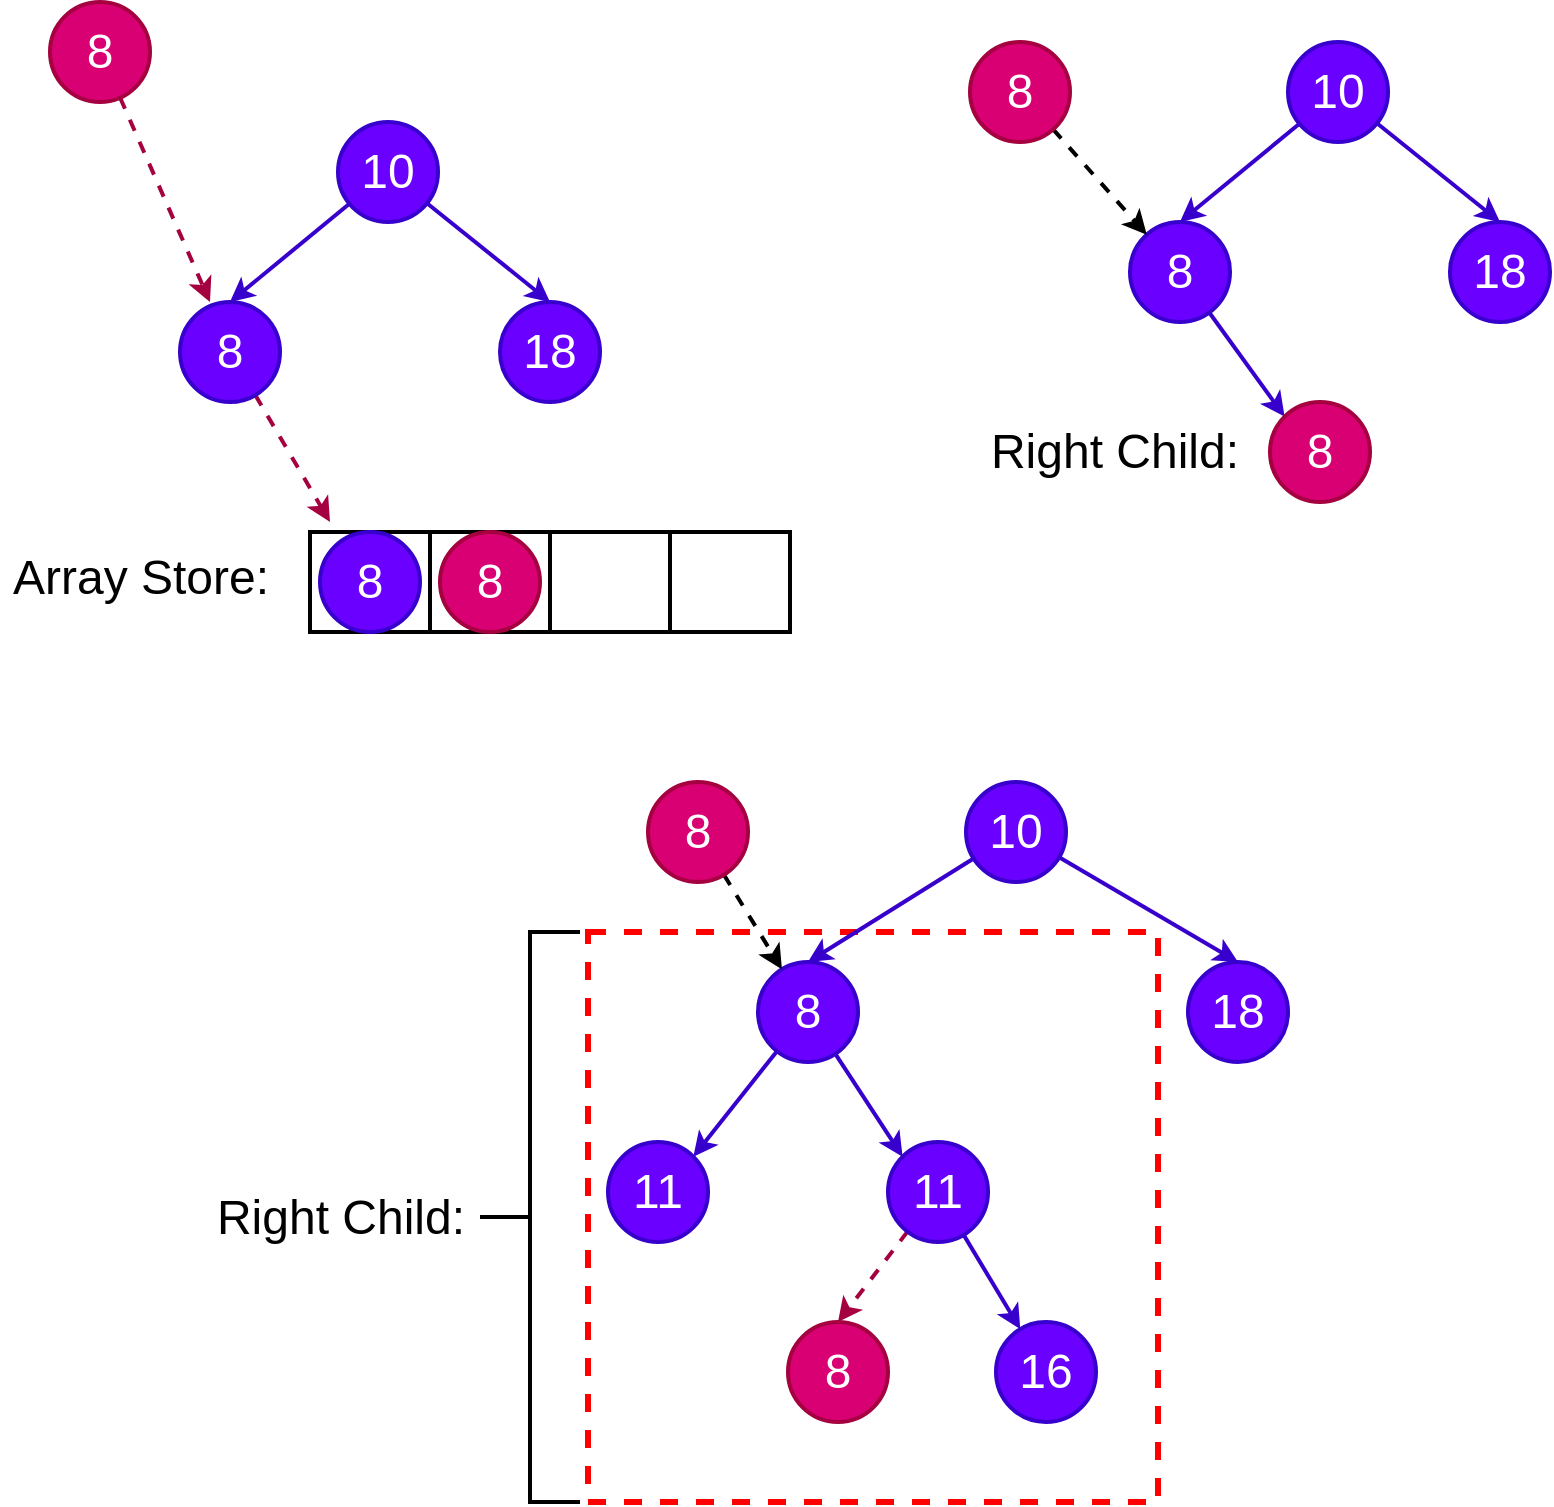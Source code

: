 <mxfile version="18.0.5" type="github">
  <diagram id="hU3i6fWzoo7rIiGHHxDo" name="第 1 页">
    <mxGraphModel dx="851" dy="636" grid="1" gridSize="10" guides="1" tooltips="1" connect="1" arrows="1" fold="1" page="1" pageScale="1" pageWidth="827" pageHeight="1169" math="0" shadow="0">
      <root>
        <mxCell id="0" />
        <mxCell id="1" parent="0" />
        <mxCell id="ufdd-dpepaknSzraolqv-51" value="" style="whiteSpace=wrap;html=1;aspect=fixed;fontSize=24;strokeWidth=3;fillColor=none;strokeColor=#FF0000;dashed=1;" vertex="1" parent="1">
          <mxGeometry x="459" y="505" width="285" height="285" as="geometry" />
        </mxCell>
        <mxCell id="ufdd-dpepaknSzraolqv-4" style="rounded=0;orthogonalLoop=1;jettySize=auto;html=1;entryX=0.5;entryY=0;entryDx=0;entryDy=0;fontSize=24;fillColor=#6a00ff;strokeColor=#3700CC;strokeWidth=2;" edge="1" parent="1" source="ufdd-dpepaknSzraolqv-1" target="ufdd-dpepaknSzraolqv-2">
          <mxGeometry relative="1" as="geometry" />
        </mxCell>
        <mxCell id="ufdd-dpepaknSzraolqv-5" style="rounded=0;orthogonalLoop=1;jettySize=auto;html=1;entryX=0.5;entryY=0;entryDx=0;entryDy=0;fontSize=24;fillColor=#6a00ff;strokeColor=#3700CC;strokeWidth=2;" edge="1" parent="1" source="ufdd-dpepaknSzraolqv-1" target="ufdd-dpepaknSzraolqv-3">
          <mxGeometry relative="1" as="geometry" />
        </mxCell>
        <mxCell id="ufdd-dpepaknSzraolqv-1" value="&lt;font style=&quot;font-size: 24px;&quot;&gt;10&lt;/font&gt;" style="ellipse;whiteSpace=wrap;html=1;aspect=fixed;fillColor=#6a00ff;fontColor=#ffffff;strokeColor=#3700CC;strokeWidth=2;" vertex="1" parent="1">
          <mxGeometry x="334" y="100" width="50" height="50" as="geometry" />
        </mxCell>
        <mxCell id="ufdd-dpepaknSzraolqv-10" style="edgeStyle=none;rounded=0;orthogonalLoop=1;jettySize=auto;html=1;dashed=1;fontSize=24;strokeWidth=2;fillColor=#d80073;strokeColor=#A50040;" edge="1" parent="1" source="ufdd-dpepaknSzraolqv-2">
          <mxGeometry relative="1" as="geometry">
            <mxPoint x="330" y="300" as="targetPoint" />
          </mxGeometry>
        </mxCell>
        <mxCell id="ufdd-dpepaknSzraolqv-2" value="&lt;span style=&quot;font-size: 24px;&quot;&gt;8&lt;/span&gt;" style="ellipse;whiteSpace=wrap;html=1;aspect=fixed;fillColor=#6a00ff;fontColor=#ffffff;strokeColor=#3700CC;strokeWidth=2;" vertex="1" parent="1">
          <mxGeometry x="255" y="190" width="50" height="50" as="geometry" />
        </mxCell>
        <mxCell id="ufdd-dpepaknSzraolqv-3" value="&lt;font style=&quot;font-size: 24px;&quot;&gt;18&lt;/font&gt;" style="ellipse;whiteSpace=wrap;html=1;aspect=fixed;fillColor=#6a00ff;fontColor=#ffffff;strokeColor=#3700CC;strokeWidth=2;" vertex="1" parent="1">
          <mxGeometry x="415" y="190" width="50" height="50" as="geometry" />
        </mxCell>
        <mxCell id="ufdd-dpepaknSzraolqv-8" style="edgeStyle=none;rounded=0;orthogonalLoop=1;jettySize=auto;html=1;entryX=0.3;entryY=0;entryDx=0;entryDy=0;entryPerimeter=0;fontSize=24;strokeWidth=2;dashed=1;fillColor=#d80073;strokeColor=#A50040;" edge="1" parent="1" source="ufdd-dpepaknSzraolqv-6" target="ufdd-dpepaknSzraolqv-2">
          <mxGeometry relative="1" as="geometry" />
        </mxCell>
        <mxCell id="ufdd-dpepaknSzraolqv-6" value="&lt;span style=&quot;font-size: 24px;&quot;&gt;8&lt;/span&gt;" style="ellipse;whiteSpace=wrap;html=1;aspect=fixed;fillColor=#d80073;fontColor=#ffffff;strokeColor=#A50040;strokeWidth=2;" vertex="1" parent="1">
          <mxGeometry x="190" y="40" width="50" height="50" as="geometry" />
        </mxCell>
        <mxCell id="ufdd-dpepaknSzraolqv-7" value="Array Store:" style="text;html=1;align=center;verticalAlign=middle;resizable=0;points=[];autosize=1;strokeColor=none;fillColor=none;fontSize=24;" vertex="1" parent="1">
          <mxGeometry x="165" y="313" width="140" height="30" as="geometry" />
        </mxCell>
        <mxCell id="ufdd-dpepaknSzraolqv-15" value="" style="group" vertex="1" connectable="0" parent="1">
          <mxGeometry x="320" y="305" width="240" height="50" as="geometry" />
        </mxCell>
        <mxCell id="ufdd-dpepaknSzraolqv-11" value="" style="rounded=0;whiteSpace=wrap;html=1;fontSize=24;strokeWidth=2;" vertex="1" parent="ufdd-dpepaknSzraolqv-15">
          <mxGeometry width="60" height="50" as="geometry" />
        </mxCell>
        <mxCell id="ufdd-dpepaknSzraolqv-12" value="" style="rounded=0;whiteSpace=wrap;html=1;fontSize=24;strokeWidth=2;" vertex="1" parent="ufdd-dpepaknSzraolqv-15">
          <mxGeometry x="60" width="60" height="50" as="geometry" />
        </mxCell>
        <mxCell id="ufdd-dpepaknSzraolqv-13" value="" style="rounded=0;whiteSpace=wrap;html=1;fontSize=24;strokeWidth=2;" vertex="1" parent="ufdd-dpepaknSzraolqv-15">
          <mxGeometry x="120" width="60" height="50" as="geometry" />
        </mxCell>
        <mxCell id="ufdd-dpepaknSzraolqv-14" value="" style="rounded=0;whiteSpace=wrap;html=1;fontSize=24;strokeWidth=2;" vertex="1" parent="ufdd-dpepaknSzraolqv-15">
          <mxGeometry x="180" width="60" height="50" as="geometry" />
        </mxCell>
        <mxCell id="ufdd-dpepaknSzraolqv-16" value="&lt;span style=&quot;font-size: 24px;&quot;&gt;8&lt;/span&gt;" style="ellipse;whiteSpace=wrap;html=1;aspect=fixed;fillColor=#d80073;fontColor=#ffffff;strokeColor=#A50040;strokeWidth=2;" vertex="1" parent="ufdd-dpepaknSzraolqv-15">
          <mxGeometry x="65" width="50" height="50" as="geometry" />
        </mxCell>
        <mxCell id="ufdd-dpepaknSzraolqv-32" value="&lt;span style=&quot;font-size: 24px;&quot;&gt;8&lt;/span&gt;" style="ellipse;whiteSpace=wrap;html=1;aspect=fixed;fillColor=#6a00ff;fontColor=#ffffff;strokeColor=#3700CC;strokeWidth=2;" vertex="1" parent="ufdd-dpepaknSzraolqv-15">
          <mxGeometry x="5" width="50" height="50" as="geometry" />
        </mxCell>
        <mxCell id="ufdd-dpepaknSzraolqv-17" style="rounded=0;orthogonalLoop=1;jettySize=auto;html=1;entryX=0.5;entryY=0;entryDx=0;entryDy=0;fontSize=24;fillColor=#6a00ff;strokeColor=#3700CC;strokeWidth=2;" edge="1" parent="1" source="ufdd-dpepaknSzraolqv-19" target="ufdd-dpepaknSzraolqv-20">
          <mxGeometry relative="1" as="geometry" />
        </mxCell>
        <mxCell id="ufdd-dpepaknSzraolqv-18" style="rounded=0;orthogonalLoop=1;jettySize=auto;html=1;entryX=0.5;entryY=0;entryDx=0;entryDy=0;fontSize=24;fillColor=#6a00ff;strokeColor=#3700CC;strokeWidth=2;" edge="1" parent="1" source="ufdd-dpepaknSzraolqv-19" target="ufdd-dpepaknSzraolqv-21">
          <mxGeometry relative="1" as="geometry" />
        </mxCell>
        <mxCell id="ufdd-dpepaknSzraolqv-19" value="&lt;font style=&quot;font-size: 24px;&quot;&gt;10&lt;/font&gt;" style="ellipse;whiteSpace=wrap;html=1;aspect=fixed;fillColor=#6a00ff;fontColor=#ffffff;strokeColor=#3700CC;strokeWidth=2;" vertex="1" parent="1">
          <mxGeometry x="809" y="60" width="50" height="50" as="geometry" />
        </mxCell>
        <mxCell id="ufdd-dpepaknSzraolqv-28" style="edgeStyle=none;rounded=0;orthogonalLoop=1;jettySize=auto;html=1;entryX=0;entryY=0;entryDx=0;entryDy=0;fontSize=24;strokeWidth=2;fillColor=#6a00ff;strokeColor=#3700CC;" edge="1" parent="1" source="ufdd-dpepaknSzraolqv-20" target="ufdd-dpepaknSzraolqv-27">
          <mxGeometry relative="1" as="geometry" />
        </mxCell>
        <mxCell id="ufdd-dpepaknSzraolqv-20" value="&lt;span style=&quot;font-size: 24px;&quot;&gt;8&lt;/span&gt;" style="ellipse;whiteSpace=wrap;html=1;aspect=fixed;fillColor=#6a00ff;fontColor=#ffffff;strokeColor=#3700CC;strokeWidth=2;" vertex="1" parent="1">
          <mxGeometry x="730" y="150" width="50" height="50" as="geometry" />
        </mxCell>
        <mxCell id="ufdd-dpepaknSzraolqv-21" value="&lt;font style=&quot;font-size: 24px;&quot;&gt;18&lt;/font&gt;" style="ellipse;whiteSpace=wrap;html=1;aspect=fixed;fillColor=#6a00ff;fontColor=#ffffff;strokeColor=#3700CC;strokeWidth=2;" vertex="1" parent="1">
          <mxGeometry x="890" y="150" width="50" height="50" as="geometry" />
        </mxCell>
        <mxCell id="ufdd-dpepaknSzraolqv-27" value="&lt;span style=&quot;font-size: 24px;&quot;&gt;8&lt;/span&gt;" style="ellipse;whiteSpace=wrap;html=1;aspect=fixed;fillColor=#d80073;fontColor=#ffffff;strokeColor=#A50040;strokeWidth=2;" vertex="1" parent="1">
          <mxGeometry x="800" y="240" width="50" height="50" as="geometry" />
        </mxCell>
        <mxCell id="ufdd-dpepaknSzraolqv-30" style="edgeStyle=none;rounded=0;orthogonalLoop=1;jettySize=auto;html=1;dashed=1;fontSize=24;strokeWidth=2;" edge="1" parent="1" source="ufdd-dpepaknSzraolqv-29" target="ufdd-dpepaknSzraolqv-20">
          <mxGeometry relative="1" as="geometry" />
        </mxCell>
        <mxCell id="ufdd-dpepaknSzraolqv-29" value="&lt;span style=&quot;font-size: 24px;&quot;&gt;8&lt;/span&gt;" style="ellipse;whiteSpace=wrap;html=1;aspect=fixed;fillColor=#d80073;fontColor=#ffffff;strokeColor=#A50040;strokeWidth=2;" vertex="1" parent="1">
          <mxGeometry x="650" y="60" width="50" height="50" as="geometry" />
        </mxCell>
        <mxCell id="ufdd-dpepaknSzraolqv-31" value="Right Child:" style="text;html=1;align=center;verticalAlign=middle;resizable=0;points=[];autosize=1;strokeColor=none;fillColor=none;fontSize=24;" vertex="1" parent="1">
          <mxGeometry x="652" y="250" width="140" height="30" as="geometry" />
        </mxCell>
        <mxCell id="ufdd-dpepaknSzraolqv-33" style="rounded=0;orthogonalLoop=1;jettySize=auto;html=1;entryX=0.5;entryY=0;entryDx=0;entryDy=0;fontSize=24;fillColor=#6a00ff;strokeColor=#3700CC;strokeWidth=2;" edge="1" parent="1" source="ufdd-dpepaknSzraolqv-35" target="ufdd-dpepaknSzraolqv-37">
          <mxGeometry relative="1" as="geometry" />
        </mxCell>
        <mxCell id="ufdd-dpepaknSzraolqv-34" style="rounded=0;orthogonalLoop=1;jettySize=auto;html=1;entryX=0.5;entryY=0;entryDx=0;entryDy=0;fontSize=24;fillColor=#6a00ff;strokeColor=#3700CC;strokeWidth=2;" edge="1" parent="1" source="ufdd-dpepaknSzraolqv-35" target="ufdd-dpepaknSzraolqv-38">
          <mxGeometry relative="1" as="geometry" />
        </mxCell>
        <mxCell id="ufdd-dpepaknSzraolqv-35" value="&lt;font style=&quot;font-size: 24px;&quot;&gt;10&lt;/font&gt;" style="ellipse;whiteSpace=wrap;html=1;aspect=fixed;fillColor=#6a00ff;fontColor=#ffffff;strokeColor=#3700CC;strokeWidth=2;" vertex="1" parent="1">
          <mxGeometry x="648" y="430" width="50" height="50" as="geometry" />
        </mxCell>
        <mxCell id="ufdd-dpepaknSzraolqv-36" style="edgeStyle=none;rounded=0;orthogonalLoop=1;jettySize=auto;html=1;entryX=0;entryY=0;entryDx=0;entryDy=0;fontSize=24;strokeWidth=2;fillColor=#6a00ff;strokeColor=#3700CC;" edge="1" parent="1" source="ufdd-dpepaknSzraolqv-37" target="ufdd-dpepaknSzraolqv-39">
          <mxGeometry relative="1" as="geometry" />
        </mxCell>
        <mxCell id="ufdd-dpepaknSzraolqv-44" style="edgeStyle=none;rounded=0;orthogonalLoop=1;jettySize=auto;html=1;entryX=1;entryY=0;entryDx=0;entryDy=0;fontSize=24;strokeWidth=2;fillColor=#6a00ff;strokeColor=#3700CC;" edge="1" parent="1" source="ufdd-dpepaknSzraolqv-37" target="ufdd-dpepaknSzraolqv-43">
          <mxGeometry relative="1" as="geometry" />
        </mxCell>
        <mxCell id="ufdd-dpepaknSzraolqv-37" value="&lt;span style=&quot;font-size: 24px;&quot;&gt;8&lt;/span&gt;" style="ellipse;whiteSpace=wrap;html=1;aspect=fixed;fillColor=#6a00ff;fontColor=#ffffff;strokeColor=#3700CC;strokeWidth=2;" vertex="1" parent="1">
          <mxGeometry x="544" y="520" width="50" height="50" as="geometry" />
        </mxCell>
        <mxCell id="ufdd-dpepaknSzraolqv-38" value="&lt;font style=&quot;font-size: 24px;&quot;&gt;18&lt;/font&gt;" style="ellipse;whiteSpace=wrap;html=1;aspect=fixed;fillColor=#6a00ff;fontColor=#ffffff;strokeColor=#3700CC;strokeWidth=2;" vertex="1" parent="1">
          <mxGeometry x="759" y="520" width="50" height="50" as="geometry" />
        </mxCell>
        <mxCell id="ufdd-dpepaknSzraolqv-47" style="edgeStyle=none;rounded=0;orthogonalLoop=1;jettySize=auto;html=1;entryX=0.5;entryY=0;entryDx=0;entryDy=0;fontSize=24;strokeWidth=2;dashed=1;fillColor=#d80073;strokeColor=#A50040;" edge="1" parent="1" source="ufdd-dpepaknSzraolqv-39" target="ufdd-dpepaknSzraolqv-45">
          <mxGeometry relative="1" as="geometry" />
        </mxCell>
        <mxCell id="ufdd-dpepaknSzraolqv-49" style="edgeStyle=none;rounded=0;orthogonalLoop=1;jettySize=auto;html=1;fontSize=24;strokeWidth=2;fillColor=#6a00ff;strokeColor=#3700CC;" edge="1" parent="1" source="ufdd-dpepaknSzraolqv-39" target="ufdd-dpepaknSzraolqv-46">
          <mxGeometry relative="1" as="geometry" />
        </mxCell>
        <mxCell id="ufdd-dpepaknSzraolqv-39" value="&lt;span style=&quot;font-size: 24px;&quot;&gt;11&lt;/span&gt;" style="ellipse;whiteSpace=wrap;html=1;aspect=fixed;fillColor=#6a00ff;fontColor=#ffffff;strokeColor=#3700CC;strokeWidth=2;" vertex="1" parent="1">
          <mxGeometry x="609" y="610" width="50" height="50" as="geometry" />
        </mxCell>
        <mxCell id="ufdd-dpepaknSzraolqv-40" style="edgeStyle=none;rounded=0;orthogonalLoop=1;jettySize=auto;html=1;dashed=1;fontSize=24;strokeWidth=2;" edge="1" parent="1" source="ufdd-dpepaknSzraolqv-41" target="ufdd-dpepaknSzraolqv-37">
          <mxGeometry relative="1" as="geometry" />
        </mxCell>
        <mxCell id="ufdd-dpepaknSzraolqv-41" value="&lt;span style=&quot;font-size: 24px;&quot;&gt;8&lt;/span&gt;" style="ellipse;whiteSpace=wrap;html=1;aspect=fixed;fillColor=#d80073;fontColor=#ffffff;strokeColor=#A50040;strokeWidth=2;" vertex="1" parent="1">
          <mxGeometry x="489" y="430" width="50" height="50" as="geometry" />
        </mxCell>
        <mxCell id="ufdd-dpepaknSzraolqv-42" value="Right Child:" style="text;html=1;align=center;verticalAlign=middle;resizable=0;points=[];autosize=1;strokeColor=none;fillColor=none;fontSize=24;" vertex="1" parent="1">
          <mxGeometry x="265" y="632.5" width="140" height="30" as="geometry" />
        </mxCell>
        <mxCell id="ufdd-dpepaknSzraolqv-43" value="&lt;span style=&quot;font-size: 24px;&quot;&gt;11&lt;/span&gt;" style="ellipse;whiteSpace=wrap;html=1;aspect=fixed;fillColor=#6a00ff;fontColor=#ffffff;strokeColor=#3700CC;strokeWidth=2;" vertex="1" parent="1">
          <mxGeometry x="469" y="610" width="50" height="50" as="geometry" />
        </mxCell>
        <mxCell id="ufdd-dpepaknSzraolqv-45" value="&lt;span style=&quot;font-size: 24px;&quot;&gt;8&lt;/span&gt;" style="ellipse;whiteSpace=wrap;html=1;aspect=fixed;fillColor=#d80073;fontColor=#ffffff;strokeColor=#A50040;strokeWidth=2;" vertex="1" parent="1">
          <mxGeometry x="559" y="700" width="50" height="50" as="geometry" />
        </mxCell>
        <mxCell id="ufdd-dpepaknSzraolqv-46" value="&lt;span style=&quot;font-size: 24px;&quot;&gt;16&lt;/span&gt;" style="ellipse;whiteSpace=wrap;html=1;aspect=fixed;fillColor=#6a00ff;fontColor=#ffffff;strokeColor=#3700CC;strokeWidth=2;" vertex="1" parent="1">
          <mxGeometry x="663" y="700" width="50" height="50" as="geometry" />
        </mxCell>
        <mxCell id="ufdd-dpepaknSzraolqv-52" value="" style="strokeWidth=2;html=1;shape=mxgraph.flowchart.annotation_2;align=left;labelPosition=right;pointerEvents=1;fontSize=24;fillColor=none;" vertex="1" parent="1">
          <mxGeometry x="405" y="505" width="50" height="285" as="geometry" />
        </mxCell>
      </root>
    </mxGraphModel>
  </diagram>
</mxfile>
